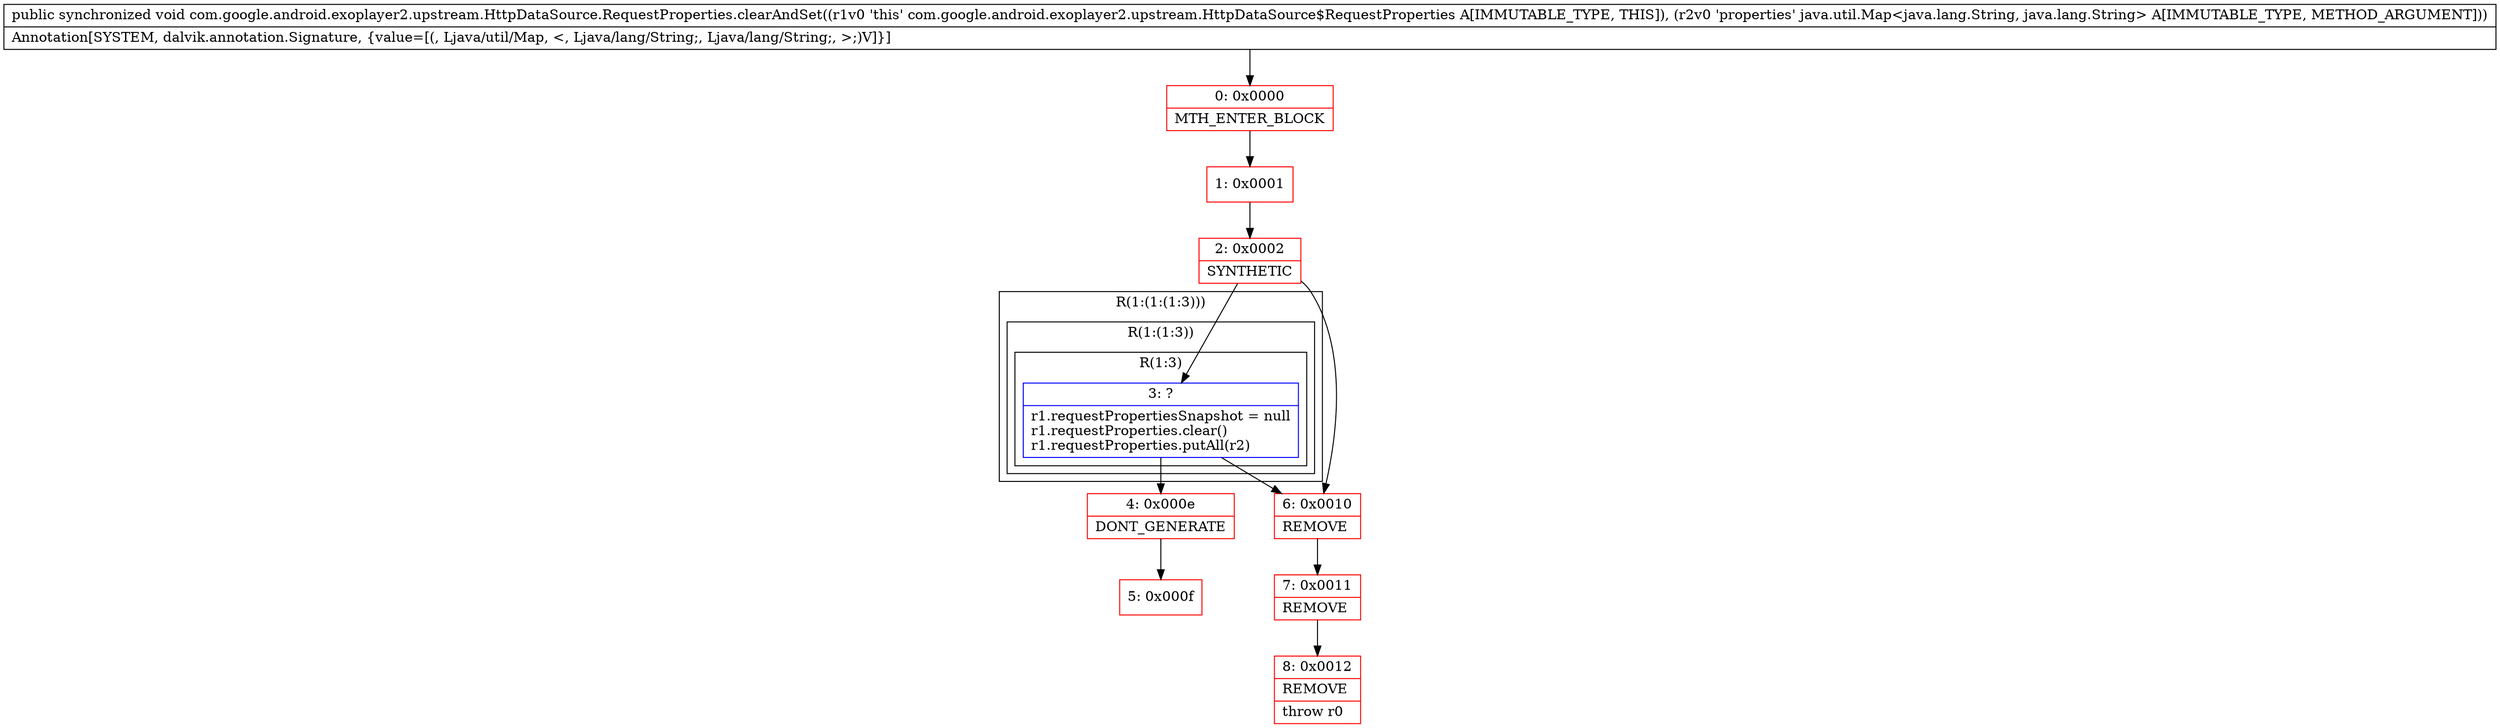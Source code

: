 digraph "CFG forcom.google.android.exoplayer2.upstream.HttpDataSource.RequestProperties.clearAndSet(Ljava\/util\/Map;)V" {
subgraph cluster_Region_1452638193 {
label = "R(1:(1:(1:3)))";
node [shape=record,color=blue];
subgraph cluster_Region_428744050 {
label = "R(1:(1:3))";
node [shape=record,color=blue];
subgraph cluster_Region_243109624 {
label = "R(1:3)";
node [shape=record,color=blue];
Node_3 [shape=record,label="{3\:\ ?|r1.requestPropertiesSnapshot = null\lr1.requestProperties.clear()\lr1.requestProperties.putAll(r2)\l}"];
}
}
}
Node_0 [shape=record,color=red,label="{0\:\ 0x0000|MTH_ENTER_BLOCK\l}"];
Node_1 [shape=record,color=red,label="{1\:\ 0x0001}"];
Node_2 [shape=record,color=red,label="{2\:\ 0x0002|SYNTHETIC\l}"];
Node_4 [shape=record,color=red,label="{4\:\ 0x000e|DONT_GENERATE\l}"];
Node_5 [shape=record,color=red,label="{5\:\ 0x000f}"];
Node_6 [shape=record,color=red,label="{6\:\ 0x0010|REMOVE\l}"];
Node_7 [shape=record,color=red,label="{7\:\ 0x0011|REMOVE\l}"];
Node_8 [shape=record,color=red,label="{8\:\ 0x0012|REMOVE\l|throw r0\l}"];
MethodNode[shape=record,label="{public synchronized void com.google.android.exoplayer2.upstream.HttpDataSource.RequestProperties.clearAndSet((r1v0 'this' com.google.android.exoplayer2.upstream.HttpDataSource$RequestProperties A[IMMUTABLE_TYPE, THIS]), (r2v0 'properties' java.util.Map\<java.lang.String, java.lang.String\> A[IMMUTABLE_TYPE, METHOD_ARGUMENT]))  | Annotation[SYSTEM, dalvik.annotation.Signature, \{value=[(, Ljava\/util\/Map, \<, Ljava\/lang\/String;, Ljava\/lang\/String;, \>;)V]\}]\l}"];
MethodNode -> Node_0;
Node_3 -> Node_4;
Node_3 -> Node_6;
Node_0 -> Node_1;
Node_1 -> Node_2;
Node_2 -> Node_3;
Node_2 -> Node_6;
Node_4 -> Node_5;
Node_6 -> Node_7;
Node_7 -> Node_8;
}

